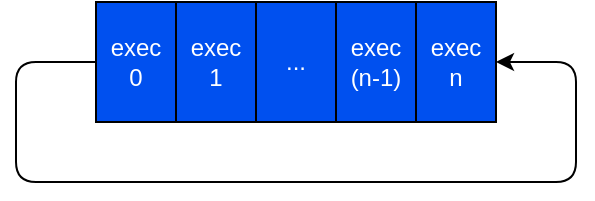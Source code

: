 <mxfile>
    <diagram id="ZUpC8GgwEUyo23tTXTkj" name="第 1 页">
        <mxGraphModel dx="1065" dy="412" grid="1" gridSize="10" guides="1" tooltips="1" connect="1" arrows="1" fold="1" page="1" pageScale="1" pageWidth="827" pageHeight="1169" math="0" shadow="0">
            <root>
                <mxCell id="0"/>
                <mxCell id="1" parent="0"/>
                <mxCell id="2" value="exec&lt;br&gt;0" style="rounded=0;whiteSpace=wrap;html=1;fillColor=#0050ef;fontColor=#ffffff;strokeColor=#000000;" vertex="1" parent="1">
                    <mxGeometry x="40" y="160" width="40" height="60" as="geometry"/>
                </mxCell>
                <mxCell id="4" value="exec&lt;br&gt;1" style="rounded=0;whiteSpace=wrap;html=1;fillColor=#0050ef;fontColor=#ffffff;strokeColor=#000000;" vertex="1" parent="1">
                    <mxGeometry x="80" y="160" width="40" height="60" as="geometry"/>
                </mxCell>
                <mxCell id="5" value="..." style="rounded=0;whiteSpace=wrap;html=1;fillColor=#0050ef;fontColor=#ffffff;strokeColor=#000000;" vertex="1" parent="1">
                    <mxGeometry x="120" y="160" width="40" height="60" as="geometry"/>
                </mxCell>
                <mxCell id="6" value="exec&lt;br&gt;(n-1)" style="rounded=0;whiteSpace=wrap;html=1;fillColor=#0050ef;fontColor=#ffffff;strokeColor=#000000;" vertex="1" parent="1">
                    <mxGeometry x="160" y="160" width="40" height="60" as="geometry"/>
                </mxCell>
                <mxCell id="7" value="exec&lt;br&gt;n" style="rounded=0;whiteSpace=wrap;html=1;fillColor=#0050ef;fontColor=#ffffff;strokeColor=#000000;labelBorderColor=none;" vertex="1" parent="1">
                    <mxGeometry x="200" y="160" width="40" height="60" as="geometry"/>
                </mxCell>
                <mxCell id="11" value="" style="endArrow=classic;html=1;entryX=1;entryY=0.5;entryDx=0;entryDy=0;exitX=0;exitY=0.5;exitDx=0;exitDy=0;" edge="1" parent="1" source="2" target="7">
                    <mxGeometry width="50" height="50" relative="1" as="geometry">
                        <mxPoint x="280" y="190" as="sourcePoint"/>
                        <mxPoint x="170" y="160" as="targetPoint"/>
                        <Array as="points">
                            <mxPoint y="190"/>
                            <mxPoint y="250"/>
                            <mxPoint x="160" y="250"/>
                            <mxPoint x="280" y="250"/>
                            <mxPoint x="280" y="190"/>
                        </Array>
                    </mxGeometry>
                </mxCell>
            </root>
        </mxGraphModel>
    </diagram>
</mxfile>